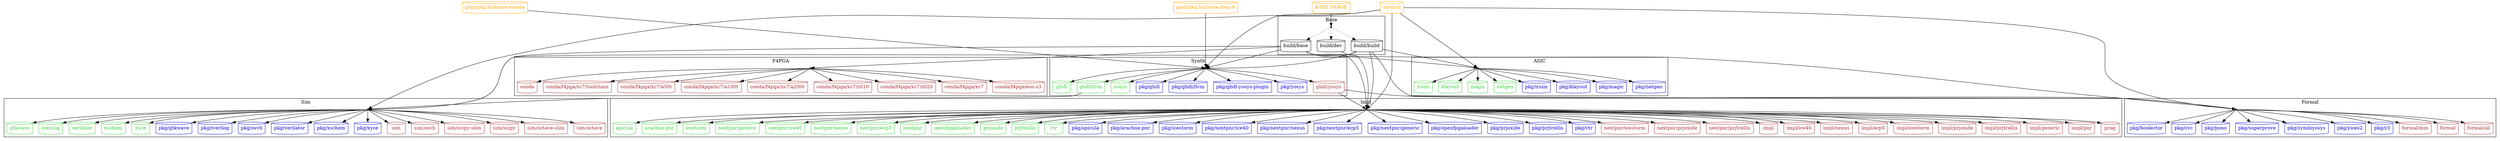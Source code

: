 # Authors:
#   Unai Martinez-Corral
#
# Copyright 2019-2022 Unai Martinez-Corral <unai.martinezcorral@ehu.eus>
#
# Licensed under the Apache License, Version 2.0 (the "License");
# you may not use this file except in compliance with the License.
# You may obtain a copy of the License at
#
#     http://www.apache.org/licenses/LICENSE-2.0
#
# Unless required by applicable law or agreed to in writing, software
# distributed under the License is distributed on an "AS IS" BASIS,
# WITHOUT WARRANTIES OR CONDITIONS OF ANY KIND, either express or implied.
# See the License for the specific language governing permissions and
# limitations under the License.
#
# SPDX-License-Identifier: Apache-2.0

digraph G {

  #splines=polyline; #curved
  newrank=true;

  # Maps

  { node [shape=point]
    m_base
    m_synth
    m_sim
    m_impl
    m_formal
    m_asic
    m_f4pga
  }

  # Images

  { node [shape=cylinder]
    "build/base"
    "build/build"
    "build/dev"
    { node [color=limegreen, fontcolor=limegreen]
      "apicula"
      "arachne-pnr"
      "ghdl"
      "ghdl/llvm"
      "gtkwave"
      "icestorm"
      "irsim"
      "iverilog"
      "klayout"
      "magic"
      "netgen"
      "nextpnr/generic"
      "nextpnr/ice40"
      "nextpnr/nexus"
      "nextpnr/ecp5"
      "nextpnr"
      "openfpgaloader"
      "prjoxide"
      "prjtrellis"
      "verilator"
      "vtr"
      "xschem"
      "xyce"
      "yosys"
    }
    { node [color=mediumblue, fontcolor=mediumblue]
      "pkg/apicula"
      "pkg/arachne-pnr"
      "pkg/boolector"
      "pkg/cvc"
      "pkg/ghdl"
      "pkg/ghdl/llvm"
      "pkg/ghdl-yosys-plugin"
      "pkg/gtkwave"
      "pkg/icestorm"
      "pkg/irsim"
      "pkg/iverilog"
      "pkg/klayout"
      "pkg/magic"
      "pkg/netgen"
      "pkg/nextpnr/ice40"
      "pkg/nextpnr/nexus"
      "pkg/nextpnr/ecp5"
      "pkg/nextpnr/generic"
      "pkg/openfpgaloader"
      "pkg/osvb"
      "pkg/pono"
      "pkg/prjoxide"
      "pkg/prjtrellis"
      "pkg/superprove"
      "pkg/symbiyosys"
      "pkg/yices2"
      "pkg/yosys"
      "pkg/verilator"
      "pkg/vtr"
      "pkg/xschem"
      "pkg/xyce"
      "pkg/z3"
    }
    { node [color=brown, fontcolor=brown]
      "ghdl/yosys"
      "formal/min"
      "formal"
      "formal/all"
      "nextpnr/icestorm"
      "nextpnr/prjoxide"
      "nextpnr/prjtrellis"
      "impl"
      "impl/ice40"
      "impl/nexus"
      "impl/ecp5"
      "impl/icestorm"
      "impl/prjoxide"
      "impl/prjtrellis"
      "impl/generic"
      "impl/pnr"
      "prog"
      "sim"
      "sim/osvb"
      "sim/scipy-slim"
      "sim/scipy"
      "sim/octave-slim"
      "sim/octave"
      "conda"
      "conda/f4pga/xc7/toolchain"
      "conda/f4pga/xc7/a50t"
      "conda/f4pga/xc7/a100t"
      "conda/f4pga/xc7/a200t"
      "conda/f4pga/xc7/z010"
      "conda/f4pga/xc7/z020"
      "conda/f4pga/xc7"
      "conda/f4pga/eos-s3"
    }
  }

  # External images

  { node [shape=cylinder, color=orange, fontcolor=orange] rank=same
    "BASE IMAGE"
    "scratch"
    "ghdl/pkg:bullseye-mcode"
    "ghdl/pkg:bullseye-llvm-9"
  }

  # Dependencies

  "BASE IMAGE" -> m_base;

  {
    "scratch"
    "ghdl/pkg:bullseye-mcode"
    "ghdl/pkg:bullseye-llvm-9"
    "build/base"
    "build/build"
  } -> m_synth;

  {
    "build/build"
    "build/base"
    "scratch"
    "ghdl/llvm"
  } -> m_sim;

  {
    "scratch"
    "build/build"
    "build/base"
    "build/dev"
    "ghdl/yosys"
  } -> m_impl;

  {
    "scratch"
    "build/base"
    "build/build"
    "ghdl/yosys"
   } -> m_formal;

  {
    "scratch"
    "build/build"
    "build/base"
  } -> m_asic;

  {
    "build/base"
  } -> m_f4pga;

  # Generated images

  subgraph cluster_base {
    label = "Base";
    m_base -> {
      "build/base"
      "build/build"
      "build/dev"
    } [style=dotted];
  }

  subgraph cluster_synth {
    label = "Synth";
    m_synth -> {
      "ghdl"
      "ghdl/llvm"
      "pkg/ghdl"
      "pkg/ghdl/llvm"
      "pkg/ghdl-yosys-plugin"
      "ghdl/yosys"
      "pkg/yosys"
      "yosys"
    }
  }

  subgraph cluster_sim {
    label = "Sim";
    m_sim -> {
      "gtkwave"
      "iverilog"
      "verilator"
      "xschem"
      "xyce"
      "sim"
      "sim/osvb"
      "sim/scipy-slim"
      "sim/scipy"
      "sim/octave-slim"
      "sim/octave"
      "pkg/osvb"
      "pkg/iverilog"
      "pkg/verilator"
      "pkg/gtkwave"
      "pkg/xschem"
      "pkg/xyce"
    };
  }

  subgraph cluster_impl {
    label = "Impl";
    m_impl -> {
      "apicula"
      "pkg/apicula"
      "arachne-pnr"
      "pkg/arachne-pnr"
      "icestorm"
      "pkg/icestorm"
      "prog"
      "nextpnr/generic"
      "nextpnr/ice40"
      "nextpnr/icestorm"
      "nextpnr/nexus"
      "nextpnr/prjoxide"
      "nextpnr/ecp5"
      "nextpnr/prjtrellis"
      "nextpnr"
      "impl/ice40"
      "impl/nexus"
      "impl/ecp5"
      "impl/icestorm"
      "impl/prjoxide"
      "impl/prjtrellis"
      "impl/generic"
      "impl/pnr"
      "impl"
      "pkg/nextpnr/generic"
      "pkg/nextpnr/ice40"
      "pkg/nextpnr/nexus"
      "pkg/nextpnr/ecp5"
      "openfpgaloader"
      "pkg/openfpgaloader"
      "prjoxide"
      "pkg/prjoxide"
      "prjtrellis"
      "pkg/prjtrellis"
      "vtr"
      "pkg/vtr"
    }
  }

  subgraph cluster_formal {
    label = "Formal";
    m_formal -> {
      "pkg/symbiyosys"
      "pkg/boolector"
      "pkg/cvc"
      "pkg/pono"
      "pkg/superprove"
      "pkg/yices2"
      "pkg/z3"
      "formal/min"
      "formal"
      "formal/all"
    }
  }

  subgraph cluster_asic {
    label = "ASIC";
    m_asic -> {
      "irsim"
      "klayout"
      "magic"
      "netgen"
      "pkg/irsim"
      "pkg/klayout"
      "pkg/magic"
      "pkg/netgen"
    };
  }

  subgraph cluster_f4pga {
    label = "F4PGA";
    m_f4pga -> {
      "conda"
      "conda/f4pga/xc7/toolchain"
      "conda/f4pga/xc7/a50t"
      "conda/f4pga/xc7/a100t"
      "conda/f4pga/xc7/a200t"
      "conda/f4pga/xc7/z010"
      "conda/f4pga/xc7/z020"
      "conda/f4pga/xc7"
      "conda/f4pga/eos-s3"
    }
  }

}
